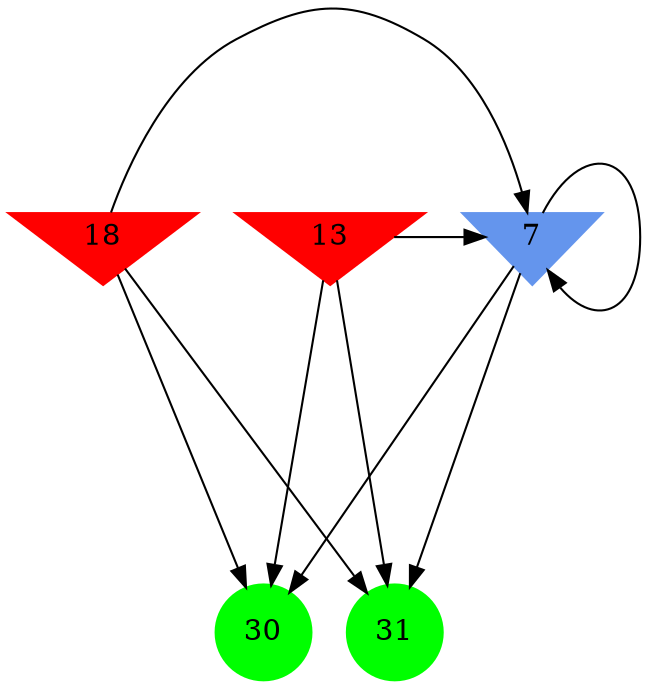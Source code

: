 digraph brain {
	ranksep=2.0;
	7 [shape=invtriangle,style=filled,color=cornflowerblue];
	13 [shape=invtriangle,style=filled,color=red];
	18 [shape=invtriangle,style=filled,color=red];
	30 [shape=circle,style=filled,color=green];
	31 [shape=circle,style=filled,color=green];
	7	->	31;
	7	->	7;
	7	->	30;
	13	->	31;
	13	->	7;
	13	->	30;
	18	->	31;
	18	->	7;
	18	->	30;
	{ rank=same; 7; 13; 18; }
	{ rank=same; }
	{ rank=same; 30; 31; }
}
